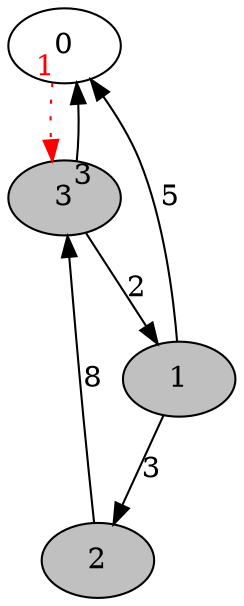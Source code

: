 digraph {
  edge [ len=1.8 ];
  0 [ pos="148,246z" ];
  1 [ pos="255,30", style="filled", fillcolor=gray ];
  2 [ pos="148,138", style="filled", fillcolor=gray ];
  3 [ pos="41,138", style="filled", fillcolor=gray ];
  1 -> 0 [ label="5" ];
  1 -> 2 [ label="3" ];
  2 -> 3 [ label="8" ];
  3 -> 0 [ headlabel="3", labeldistance=4.5, labelangle=0.2854 ];
  0 -> 3 [ headlabel="1", labeldistance=4.5, labelangle=-0.2854, color=red, fontcolor=red, style=dotted ];
  3 -> 1 [ label="2", len=2.8 ];
}